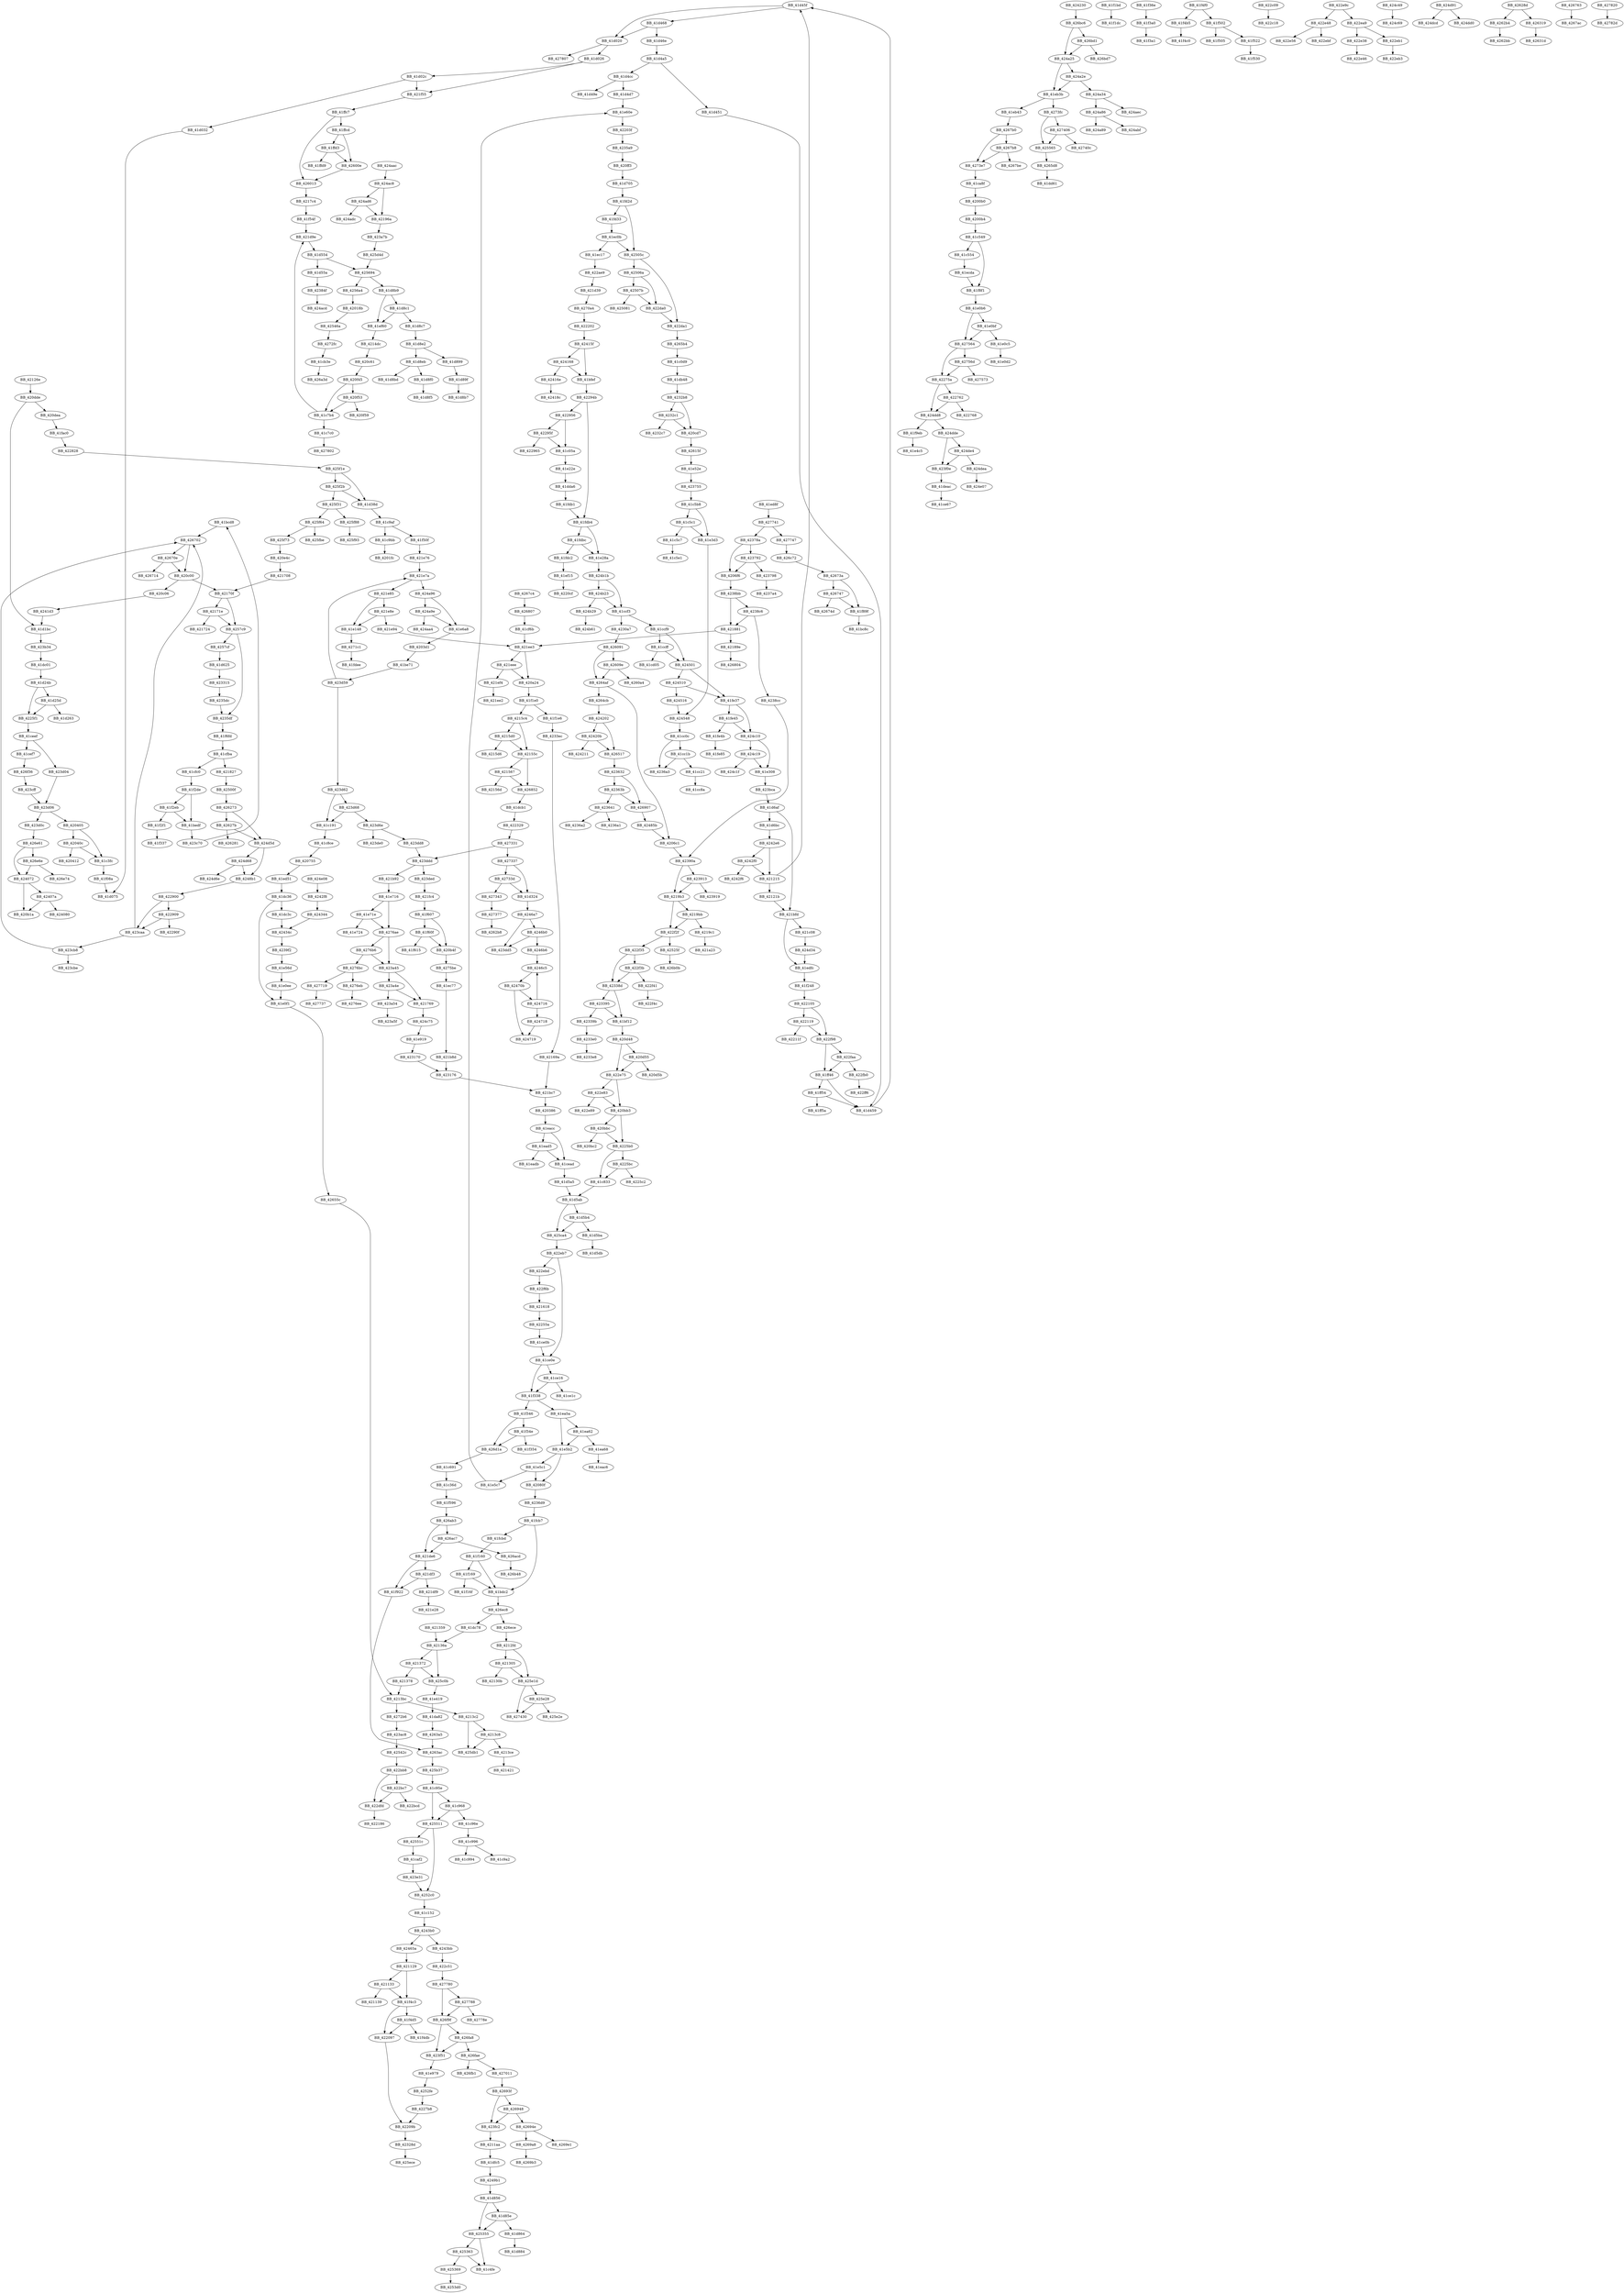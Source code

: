 DiGraph sub_41ED8F{
BB_41bcd8->BB_426702
BB_41bdc2->BB_426ec8
BB_41be71->BB_423d59
BB_41bedf->BB_423c70
BB_41bf12->BB_420d48
BB_41bfef->BB_42294b
BB_41c05a->BB_41e22e
BB_41c0d9->BB_41db48
BB_41c152->BB_4243b0
BB_41c191->BB_41c8ce
BB_41c36d->BB_41f596
BB_41c3fc->BB_41f08a
BB_41c549->BB_41c554
BB_41c549->BB_41f8f1
BB_41c554->BB_41ecda
BB_41c5b8->BB_41c5c1
BB_41c5b8->BB_41e3d3
BB_41c5c1->BB_41c5c7
BB_41c5c1->BB_41e3d3
BB_41c5c7->BB_41c5e1
BB_41c691->BB_41c36d
BB_41c7b4->BB_41c7c0
BB_41c7b4->BB_421d9e
BB_41c7c0->BB_427802
BB_41c833->BB_41d5ab
BB_41c8ce->BB_420755
BB_41c95e->BB_41c968
BB_41c95e->BB_425511
BB_41c968->BB_41c96e
BB_41c968->BB_425511
BB_41c96e->BB_41c996
BB_41c996->BB_41c994
BB_41c996->BB_41c9a2
BB_41c9af->BB_41c9bb
BB_41c9af->BB_41f50f
BB_41c9bb->BB_4201fc
BB_41ca8f->BB_4200b0
BB_41caf2->BB_423e31
BB_41cb3e->BB_426a3d
BB_41cc0c->BB_41cc1b
BB_41cc0c->BB_4236a3
BB_41cc1b->BB_41cc21
BB_41cc1b->BB_4236a3
BB_41cc21->BB_41cc8a
BB_41ccf3->BB_41ccf9
BB_41ccf3->BB_4230a7
BB_41ccf9->BB_41ccff
BB_41ccf9->BB_424501
BB_41ccff->BB_41cd05
BB_41ccff->BB_424501
BB_41ce0b->BB_41ce0e
BB_41ce0e->BB_41ce16
BB_41ce0e->BB_41f338
BB_41ce16->BB_41ce1c
BB_41ce16->BB_41f338
BB_41cead->BB_41d5a5
BB_41ceef->BB_41cef7
BB_41ceef->BB_423d04
BB_41cef7->BB_426f36
BB_41cf6b->BB_421ee3
BB_41cfba->BB_41cfc0
BB_41cfba->BB_421827
BB_41cfc0->BB_41f2de
BB_41d020->BB_41d026
BB_41d020->BB_427807
BB_41d026->BB_41d02c
BB_41d026->BB_421f55
BB_41d02c->BB_41d032
BB_41d02c->BB_421f55
BB_41d032->BB_41d075
BB_41d1bc->BB_423b34
BB_41d24b->BB_41d25d
BB_41d24b->BB_4225f1
BB_41d25d->BB_41d263
BB_41d25d->BB_4225f1
BB_41d324->BB_4246a7
BB_41d38d->BB_41c9af
BB_41d451->BB_41d459
BB_41d459->BB_41d45f
BB_41d45f->BB_41d020
BB_41d45f->BB_41d468
BB_41d468->BB_41d020
BB_41d468->BB_41d46e
BB_41d46e->BB_41d4a5
BB_41d4a5->BB_41d451
BB_41d4a5->BB_41d4cc
BB_41d4cc->BB_41d49e
BB_41d4cc->BB_41d4d7
BB_41d4d7->BB_41e60e
BB_41d554->BB_41d55a
BB_41d554->BB_425694
BB_41d55a->BB_42384f
BB_41d5a5->BB_41d5ab
BB_41d5ab->BB_41d5b4
BB_41d5ab->BB_425ca4
BB_41d5b4->BB_41d5ba
BB_41d5b4->BB_425ca4
BB_41d5ba->BB_41d5db
BB_41d625->BB_423315
BB_41d6af->BB_41d6bc
BB_41d6af->BB_421bfd
BB_41d6bc->BB_4242e6
BB_41d705->BB_41fd2d
BB_41d856->BB_41d85e
BB_41d856->BB_425355
BB_41d85e->BB_41d864
BB_41d85e->BB_425355
BB_41d864->BB_41d884
BB_41d899->BB_41d89f
BB_41d89f->BB_41d8b7
BB_41d8b9->BB_41d8c1
BB_41d8b9->BB_41ef60
BB_41d8c1->BB_41d8c7
BB_41d8c1->BB_41ef60
BB_41d8c7->BB_41d8e2
BB_41d8e2->BB_41d899
BB_41d8e2->BB_41d8eb
BB_41d8eb->BB_41d8bd
BB_41d8eb->BB_41d8f0
BB_41d8f0->BB_41d8f5
BB_41da82->BB_4263a5
BB_41db48->BB_4232b8
BB_41dc01->BB_41d24b
BB_41dc36->BB_41dc3c
BB_41dc36->BB_41e0f1
BB_41dc3c->BB_42434c
BB_41dc78->BB_42136a
BB_41dcb1->BB_422329
BB_41dda6->BB_41fdb1
BB_41deac->BB_41ce67
BB_41dfc5->BB_4249b1
BB_41e0b6->BB_41e0bf
BB_41e0b6->BB_427564
BB_41e0bf->BB_41e0c5
BB_41e0bf->BB_427564
BB_41e0c5->BB_41e0d2
BB_41e0ee->BB_41e0f1
BB_41e0f1->BB_42655c
BB_41e148->BB_4271c1
BB_41e22e->BB_41dda6
BB_41e28a->BB_424b1b
BB_41e308->BB_423bca
BB_41e3d3->BB_424548
BB_41e419->BB_41da82
BB_41e52e->BB_423755
BB_41e56d->BB_41e0ee
BB_41e5b2->BB_41e5c1
BB_41e5b2->BB_42080f
BB_41e5c1->BB_41e5c7
BB_41e5c1->BB_42080f
BB_41e5c7->BB_41e60e
BB_41e60e->BB_42203f
BB_41e6a8->BB_4203d1
BB_41e716->BB_41e71e
BB_41e716->BB_4276ae
BB_41e71e->BB_41e724
BB_41e71e->BB_4276ae
BB_41e919->BB_423170
BB_41e979->BB_4252fe
BB_41ea5a->BB_41e5b2
BB_41ea5a->BB_41ea62
BB_41ea62->BB_41e5b2
BB_41ea62->BB_41ea68
BB_41ea68->BB_41eac6
BB_41eacc->BB_41cead
BB_41eacc->BB_41ead5
BB_41ead5->BB_41cead
BB_41ead5->BB_41eadb
BB_41eb3b->BB_41eb43
BB_41eb3b->BB_4273fc
BB_41eb43->BB_4267b0
BB_41ec0b->BB_41ec17
BB_41ec0b->BB_42505c
BB_41ec17->BB_422ae9
BB_41ec77->BB_421b8d
BB_41ecda->BB_41f8f1
BB_41ed51->BB_41dc36
BB_41ed8f->BB_427741
BB_41edfc->BB_41f248
BB_41ef15->BB_4220cf
BB_41ef60->BB_4214dc
BB_41f08a->BB_41d075
BB_41f160->BB_41bdc2
BB_41f160->BB_41f169
BB_41f169->BB_41bdc2
BB_41f169->BB_41f16f
BB_41f1bd->BB_41f1dc
BB_41f1e0->BB_41f1e6
BB_41f1e0->BB_4215c4
BB_41f1e6->BB_4233ec
BB_41f248->BB_422105
BB_41f2de->BB_41bedf
BB_41f2de->BB_41f2eb
BB_41f2eb->BB_41bedf
BB_41f2eb->BB_41f2f1
BB_41f2f1->BB_41f337
BB_41f338->BB_41ea5a
BB_41f338->BB_41f346
BB_41f346->BB_41f34e
BB_41f346->BB_426d1a
BB_41f34e->BB_41f354
BB_41f34e->BB_426d1a
BB_41f36e->BB_41f3a0
BB_41f3a0->BB_41f3a1
BB_41f4b5->BB_41f4c0
BB_41f4c3->BB_41f4d5
BB_41f4c3->BB_422097
BB_41f4d5->BB_41f4db
BB_41f4d5->BB_422097
BB_41f4f0->BB_41f4b5
BB_41f4f0->BB_41f502
BB_41f502->BB_41f505
BB_41f502->BB_41f522
BB_41f50f->BB_421e76
BB_41f522->BB_41f530
BB_41f54f->BB_421d9e
BB_41f596->BB_426ab3
BB_41f607->BB_41f60f
BB_41f607->BB_420b4f
BB_41f60f->BB_41f615
BB_41f60f->BB_420b4f
BB_41f6fd->BB_41cfba
BB_41f89f->BB_41bc8c
BB_41f8f1->BB_41e0b6
BB_41f922->BB_4263ac
BB_41f9eb->BB_41e4c5
BB_41fac0->BB_422828
BB_41fcb7->BB_41bdc2
BB_41fcb7->BB_41fcbd
BB_41fcbd->BB_41f160
BB_41fd2d->BB_41fd33
BB_41fd2d->BB_42505c
BB_41fd33->BB_41ec0b
BB_41fdb1->BB_41fdb4
BB_41fdb4->BB_41e28a
BB_41fdb4->BB_41fdbc
BB_41fdbc->BB_41e28a
BB_41fdbc->BB_41fdc2
BB_41fdc2->BB_41ef15
BB_41fe37->BB_41fe45
BB_41fe37->BB_424c10
BB_41fe45->BB_41fe4b
BB_41fe45->BB_424c10
BB_41fe4b->BB_41fe85
BB_41ff46->BB_41d459
BB_41ff46->BB_41ff54
BB_41ff54->BB_41d459
BB_41ff54->BB_41ff5a
BB_41ffc7->BB_41ffcd
BB_41ffc7->BB_426013
BB_41ffcd->BB_41ffd3
BB_41ffcd->BB_42600e
BB_41ffd3->BB_41ffd9
BB_41ffd3->BB_42600e
BB_4200b0->BB_4200b4
BB_4200b4->BB_41c549
BB_42018b->BB_42546a
BB_420386->BB_41eacc
BB_4203d1->BB_41be71
BB_420405->BB_41c3fc
BB_420405->BB_42040c
BB_42040c->BB_41c3fc
BB_42040c->BB_420412
BB_4206c1->BB_42390a
BB_4206f6->BB_4238bb
BB_420755->BB_41ed51
BB_42080f->BB_4236d9
BB_420a24->BB_41f1e0
BB_420b4f->BB_4275be
BB_420bb3->BB_420bbc
BB_420bb3->BB_4225b0
BB_420bbc->BB_420bc2
BB_420bbc->BB_4225b0
BB_420c00->BB_420c06
BB_420c00->BB_42170f
BB_420c06->BB_4241d3
BB_420c61->BB_420f45
BB_420cd7->BB_42615f
BB_420d48->BB_420d55
BB_420d48->BB_422e75
BB_420d55->BB_420d5b
BB_420d55->BB_422e75
BB_420dde->BB_41d1bc
BB_420dde->BB_420dea
BB_420dea->BB_41fac0
BB_420e4c->BB_421708
BB_420f45->BB_41c7b4
BB_420f45->BB_420f53
BB_420f53->BB_41c7b4
BB_420f53->BB_420f59
BB_420ff3->BB_41d705
BB_421129->BB_41f4c3
BB_421129->BB_421133
BB_421133->BB_41f4c3
BB_421133->BB_421139
BB_4211aa->BB_41dfc5
BB_421215->BB_41d45f
BB_421215->BB_42121b
BB_42121b->BB_421bfd
BB_42126e->BB_420dde
BB_4212fd->BB_421305
BB_4212fd->BB_425e1d
BB_421305->BB_42130b
BB_421305->BB_425e1d
BB_421359->BB_42136a
BB_42136a->BB_421372
BB_42136a->BB_425c0b
BB_421372->BB_421378
BB_421372->BB_425c0b
BB_421378->BB_4213bc
BB_4213bc->BB_4213c2
BB_4213bc->BB_4272b6
BB_4213c2->BB_4213c8
BB_4213c2->BB_425db1
BB_4213c8->BB_4213ce
BB_4213c8->BB_425db1
BB_4213ce->BB_421421
BB_4214dc->BB_420c61
BB_42155c->BB_421567
BB_42155c->BB_426852
BB_421567->BB_42156d
BB_421567->BB_426852
BB_4215c4->BB_42155c
BB_4215c4->BB_4215d0
BB_4215d0->BB_42155c
BB_4215d0->BB_4215d6
BB_421618->BB_42255a
BB_42169a->BB_421bc7
BB_421708->BB_42170f
BB_42170f->BB_42171e
BB_42170f->BB_4257c9
BB_42171e->BB_421724
BB_42171e->BB_4257c9
BB_421769->BB_424c75
BB_4217c4->BB_41f54f
BB_421827->BB_42500f
BB_421881->BB_42189e
BB_421881->BB_421ee3
BB_42189e->BB_426804
BB_42196a->BB_423a7b
BB_4219b3->BB_4219bb
BB_4219b3->BB_422f2f
BB_4219bb->BB_4219c1
BB_4219bb->BB_422f2f
BB_4219c1->BB_421a23
BB_421b8d->BB_423176
BB_421b92->BB_41e716
BB_421bc7->BB_420386
BB_421bfd->BB_41edfc
BB_421bfd->BB_421c08
BB_421c08->BB_424d34
BB_421d39->BB_4270a4
BB_421d9e->BB_41d554
BB_421de6->BB_41f922
BB_421de6->BB_421df3
BB_421df3->BB_41f922
BB_421df3->BB_421df9
BB_421df9->BB_421e28
BB_421e76->BB_421e7a
BB_421e7a->BB_421e85
BB_421e7a->BB_424a96
BB_421e85->BB_41e148
BB_421e85->BB_421e8e
BB_421e8e->BB_41e148
BB_421e8e->BB_421e94
BB_421e94->BB_421ee3
BB_421ee3->BB_420a24
BB_421ee3->BB_421eee
BB_421eee->BB_420a24
BB_421eee->BB_421ef4
BB_421ef4->BB_421ee2
BB_421f55->BB_41ffc7
BB_421fc4->BB_41f607
BB_42203f->BB_4235a9
BB_422097->BB_42209b
BB_42209b->BB_42328d
BB_422105->BB_422119
BB_422105->BB_422f98
BB_422119->BB_42211f
BB_422119->BB_422f98
BB_422202->BB_42415f
BB_422329->BB_427331
BB_42255a->BB_41ce0b
BB_4225b0->BB_41c833
BB_4225b0->BB_4225bc
BB_4225bc->BB_41c833
BB_4225bc->BB_4225c2
BB_4225f1->BB_41ceef
BB_42275a->BB_422762
BB_42275a->BB_424dd8
BB_422762->BB_422768
BB_422762->BB_424dd8
BB_4227b8->BB_42209b
BB_422828->BB_425f1e
BB_422900->BB_422909
BB_422900->BB_423caa
BB_422909->BB_42290f
BB_422909->BB_423caa
BB_42294b->BB_41fdb4
BB_42294b->BB_422956
BB_422956->BB_41c05a
BB_422956->BB_42295f
BB_42295f->BB_41c05a
BB_42295f->BB_422965
BB_422ae9->BB_421d39
BB_422bb8->BB_422bc7
BB_422bb8->BB_422dfd
BB_422bc7->BB_422bcd
BB_422bc7->BB_422dfd
BB_422c09->BB_422c18
BB_422c51->BB_427780
BB_422da0->BB_422da1
BB_422da1->BB_4265b4
BB_422dfd->BB_422186
BB_422e38->BB_422e46
BB_422e48->BB_422e56
BB_422e48->BB_422ebf
BB_422e75->BB_420bb3
BB_422e75->BB_422e83
BB_422e83->BB_420bb3
BB_422e83->BB_422e89
BB_422e9c->BB_422e48
BB_422e9c->BB_422ea9
BB_422ea9->BB_422e38
BB_422ea9->BB_422eb1
BB_422eb1->BB_422eb3
BB_422eb7->BB_41ce0e
BB_422eb7->BB_422ebd
BB_422ebd->BB_422f6b
BB_422f2f->BB_422f35
BB_422f2f->BB_42525f
BB_422f35->BB_422f3b
BB_422f35->BB_42338d
BB_422f3b->BB_422f41
BB_422f3b->BB_42338d
BB_422f41->BB_422f4c
BB_422f6b->BB_421618
BB_422f98->BB_41ff46
BB_422f98->BB_422faa
BB_422faa->BB_41ff46
BB_422faa->BB_422fb0
BB_422fb0->BB_422ff6
BB_4230a7->BB_426091
BB_423170->BB_423176
BB_423176->BB_421bc7
BB_42328d->BB_425ece
BB_4232b8->BB_420cd7
BB_4232b8->BB_4232c1
BB_4232c1->BB_420cd7
BB_4232c1->BB_4232c7
BB_423315->BB_4235dc
BB_42338d->BB_41bf12
BB_42338d->BB_423395
BB_423395->BB_41bf12
BB_423395->BB_42339b
BB_42339b->BB_4233e0
BB_4233e0->BB_4233e8
BB_4233ec->BB_42169a
BB_4235a9->BB_420ff3
BB_4235dc->BB_4235df
BB_4235df->BB_41f6fd
BB_423632->BB_42363b
BB_423632->BB_426907
BB_42363b->BB_423641
BB_42363b->BB_426907
BB_423641->BB_4236a1
BB_423641->BB_4236a2
BB_4236d9->BB_41fcb7
BB_423755->BB_41c5b8
BB_42378a->BB_4206f6
BB_42378a->BB_423792
BB_423792->BB_4206f6
BB_423792->BB_423798
BB_423798->BB_4237a4
BB_42384f->BB_424acd
BB_4238bb->BB_421881
BB_4238bb->BB_4238c6
BB_4238c6->BB_421881
BB_4238c6->BB_4238cc
BB_4238cc->BB_42390a
BB_42390a->BB_4219b3
BB_42390a->BB_423913
BB_423913->BB_4219b3
BB_423913->BB_423919
BB_4239f2->BB_41e56d
BB_423a45->BB_421769
BB_423a45->BB_423a4e
BB_423a4e->BB_421769
BB_423a4e->BB_423a54
BB_423a54->BB_423a5f
BB_423a7b->BB_425d4d
BB_423ac8->BB_42542c
BB_423b34->BB_41dc01
BB_423bca->BB_41d6af
BB_423c70->BB_41bcd8
BB_423caa->BB_423cb8
BB_423caa->BB_426702
BB_423cb8->BB_423cbe
BB_423cb8->BB_426702
BB_423cff->BB_423d06
BB_423d04->BB_423d06
BB_423d06->BB_420405
BB_423d06->BB_423d0c
BB_423d0c->BB_426e61
BB_423d59->BB_421e7a
BB_423d59->BB_423d62
BB_423d62->BB_41c191
BB_423d62->BB_423d68
BB_423d68->BB_41c191
BB_423d68->BB_423d6e
BB_423d6e->BB_423dd8
BB_423d6e->BB_423de0
BB_423dd8->BB_423ddd
BB_423ddd->BB_421b92
BB_423ddd->BB_423ded
BB_423ded->BB_421fc4
BB_423e31->BB_4252c0
BB_423f0e->BB_41deac
BB_423f51->BB_41e979
BB_423fc2->BB_4211aa
BB_424072->BB_420b1a
BB_424072->BB_42407a
BB_42407a->BB_420b1a
BB_42407a->BB_424080
BB_42415f->BB_41bfef
BB_42415f->BB_424168
BB_424168->BB_41bfef
BB_424168->BB_42416e
BB_42416e->BB_42418c
BB_4241d3->BB_41d1bc
BB_424202->BB_42420b
BB_424202->BB_426517
BB_42420b->BB_424211
BB_42420b->BB_426517
BB_424230->BB_426bc6
BB_4242e6->BB_421215
BB_4242e6->BB_4242f0
BB_4242f0->BB_421215
BB_4242f0->BB_4242f6
BB_4242f8->BB_424344
BB_424344->BB_42434c
BB_42434c->BB_4239f2
BB_4243b0->BB_4243bb
BB_4243b0->BB_42465a
BB_4243bb->BB_422c51
BB_424501->BB_41fe37
BB_424501->BB_424510
BB_424510->BB_41fe37
BB_424510->BB_424516
BB_424516->BB_424548
BB_424548->BB_41cc0c
BB_42465a->BB_421129
BB_4246a7->BB_423dd5
BB_4246a7->BB_4246b0
BB_4246b0->BB_423dd5
BB_4246b0->BB_4246b6
BB_4246b6->BB_4246c5
BB_4246c5->BB_42470b
BB_42470b->BB_424716
BB_42470b->BB_424719
BB_424716->BB_4246c5
BB_424716->BB_424718
BB_424718->BB_424719
BB_42485b->BB_4206c1
BB_4248b1->BB_422900
BB_4249b1->BB_41d856
BB_424a25->BB_41eb3b
BB_424a25->BB_424a2e
BB_424a2e->BB_41eb3b
BB_424a2e->BB_424a34
BB_424a34->BB_424a86
BB_424a34->BB_424aec
BB_424a86->BB_424a89
BB_424a86->BB_424abf
BB_424a96->BB_41e6a8
BB_424a96->BB_424a9e
BB_424a9e->BB_41e6a8
BB_424a9e->BB_424aa4
BB_424aac->BB_424ac8
BB_424ac8->BB_42196a
BB_424ac8->BB_424ad6
BB_424ad6->BB_42196a
BB_424ad6->BB_424adc
BB_424b1b->BB_41ccf3
BB_424b1b->BB_424b23
BB_424b23->BB_41ccf3
BB_424b23->BB_424b29
BB_424b29->BB_424b61
BB_424c10->BB_41e308
BB_424c10->BB_424c19
BB_424c19->BB_41e308
BB_424c19->BB_424c1f
BB_424c49->BB_424c69
BB_424c75->BB_41e919
BB_424d34->BB_41edfc
BB_424d5d->BB_4248b1
BB_424d5d->BB_424d68
BB_424d68->BB_4248b1
BB_424d68->BB_424d6e
BB_424d91->BB_424dcd
BB_424d91->BB_424dd0
BB_424dd8->BB_41f9eb
BB_424dd8->BB_424dde
BB_424dde->BB_423f0e
BB_424dde->BB_424de4
BB_424de4->BB_423f0e
BB_424de4->BB_424dea
BB_424dea->BB_424e07
BB_424e08->BB_4242f8
BB_42500f->BB_426273
BB_42505c->BB_422da1
BB_42505c->BB_42506a
BB_42506a->BB_422da0
BB_42506a->BB_42507b
BB_42507b->BB_422da0
BB_42507b->BB_425081
BB_42525f->BB_426b0b
BB_4252c0->BB_41c152
BB_4252fe->BB_4227b8
BB_425355->BB_41c4fe
BB_425355->BB_425363
BB_425363->BB_41c4fe
BB_425363->BB_425369
BB_425369->BB_4253d0
BB_42542c->BB_422bb8
BB_42546a->BB_4272fc
BB_425511->BB_4252c0
BB_425511->BB_42551c
BB_42551c->BB_41caf2
BB_425565->BB_4265d8
BB_425694->BB_41d8b9
BB_425694->BB_4256a4
BB_4256a4->BB_42018b
BB_4257c9->BB_4235df
BB_4257c9->BB_4257cf
BB_4257cf->BB_41d625
BB_425b37->BB_41c95e
BB_425c0b->BB_41e419
BB_425ca4->BB_422eb7
BB_425d4d->BB_425694
BB_425e1d->BB_425e28
BB_425e1d->BB_427430
BB_425e28->BB_425e2e
BB_425e28->BB_427430
BB_425f1e->BB_41d38d
BB_425f1e->BB_425f2b
BB_425f2b->BB_41d38d
BB_425f2b->BB_425f31
BB_425f31->BB_425f64
BB_425f31->BB_425f88
BB_425f64->BB_425f73
BB_425f64->BB_425fbe
BB_425f73->BB_420e4c
BB_425f88->BB_425f93
BB_42600e->BB_426013
BB_426013->BB_4217c4
BB_426091->BB_42609e
BB_426091->BB_4264af
BB_42609e->BB_4260a4
BB_42609e->BB_4264af
BB_42615f->BB_41e52e
BB_426273->BB_424d5d
BB_426273->BB_42627b
BB_42627b->BB_424d5d
BB_42627b->BB_426281
BB_42628d->BB_4262b4
BB_42628d->BB_426319
BB_4262b4->BB_4262bb
BB_426319->BB_42631d
BB_4263a5->BB_4263ac
BB_4263ac->BB_425b37
BB_4264af->BB_4206c1
BB_4264af->BB_4264cb
BB_4264cb->BB_424202
BB_426517->BB_423632
BB_42655c->BB_4213bc
BB_4265b4->BB_41c0d9
BB_4265d8->BB_41dd61
BB_426702->BB_420c00
BB_426702->BB_42670e
BB_42670e->BB_420c00
BB_42670e->BB_426714
BB_42673a->BB_41f89f
BB_42673a->BB_426747
BB_426747->BB_41f89f
BB_426747->BB_42674d
BB_426763->BB_4267ac
BB_4267b0->BB_4267b8
BB_4267b0->BB_4273e7
BB_4267b8->BB_4267be
BB_4267b8->BB_4273e7
BB_4267c4->BB_426807
BB_426807->BB_41cf6b
BB_426852->BB_41dcb1
BB_426907->BB_42485b
BB_42693f->BB_423fc2
BB_42693f->BB_426948
BB_426948->BB_423fc2
BB_426948->BB_42694e
BB_42694e->BB_4269a8
BB_42694e->BB_4269e1
BB_4269a8->BB_4269b3
BB_426ab3->BB_421de6
BB_426ab3->BB_426ac7
BB_426ac7->BB_421de6
BB_426ac7->BB_426acd
BB_426acd->BB_426b48
BB_426bc6->BB_424a25
BB_426bc6->BB_426bd1
BB_426bd1->BB_424a25
BB_426bd1->BB_426bd7
BB_426c72->BB_42673a
BB_426d1a->BB_41c691
BB_426e61->BB_424072
BB_426e61->BB_426e6e
BB_426e6e->BB_424072
BB_426e6e->BB_426e74
BB_426ec8->BB_41dc78
BB_426ec8->BB_426ece
BB_426ece->BB_4212fd
BB_426f36->BB_423cff
BB_426f9f->BB_423f51
BB_426f9f->BB_426fa8
BB_426fa8->BB_423f51
BB_426fa8->BB_426fae
BB_426fae->BB_426fb1
BB_426fae->BB_427011
BB_427011->BB_42693f
BB_4270a4->BB_422202
BB_4271c1->BB_41fdee
BB_4272b6->BB_423ac8
BB_4272fc->BB_41cb3e
BB_427331->BB_423ddd
BB_427331->BB_427337
BB_427337->BB_41d324
BB_427337->BB_42733d
BB_42733d->BB_41d324
BB_42733d->BB_427343
BB_427343->BB_427377
BB_427377->BB_4262b8
BB_4273e7->BB_41ca8f
BB_4273fc->BB_425565
BB_4273fc->BB_427406
BB_427406->BB_425565
BB_427406->BB_42740c
BB_427564->BB_42275a
BB_427564->BB_42756d
BB_42756d->BB_42275a
BB_42756d->BB_427573
BB_4275be->BB_41ec77
BB_4276ae->BB_423a45
BB_4276ae->BB_4276b6
BB_4276b6->BB_423a45
BB_4276b6->BB_4276bc
BB_4276bc->BB_4276eb
BB_4276bc->BB_427719
BB_4276eb->BB_4276ee
BB_427719->BB_427737
BB_427741->BB_42378a
BB_427741->BB_427747
BB_427747->BB_426c72
BB_427780->BB_426f9f
BB_427780->BB_427788
BB_427788->BB_426f9f
BB_427788->BB_42778e
BB_427820->BB_42782d
}
